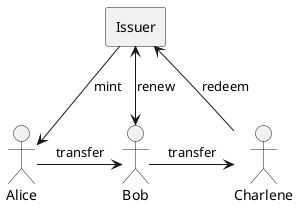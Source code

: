 @startuml
' skinparam backgroundColor transparent

rectangle Issuer as issuer
actor Alice as alice
actor Bob as bob
actor Charlene as charlene

issuer --> alice: mint
alice -> bob: transfer
issuer <--> bob: renew
bob -> charlene: transfer
issuer <-- charlene: redeem

@enduml